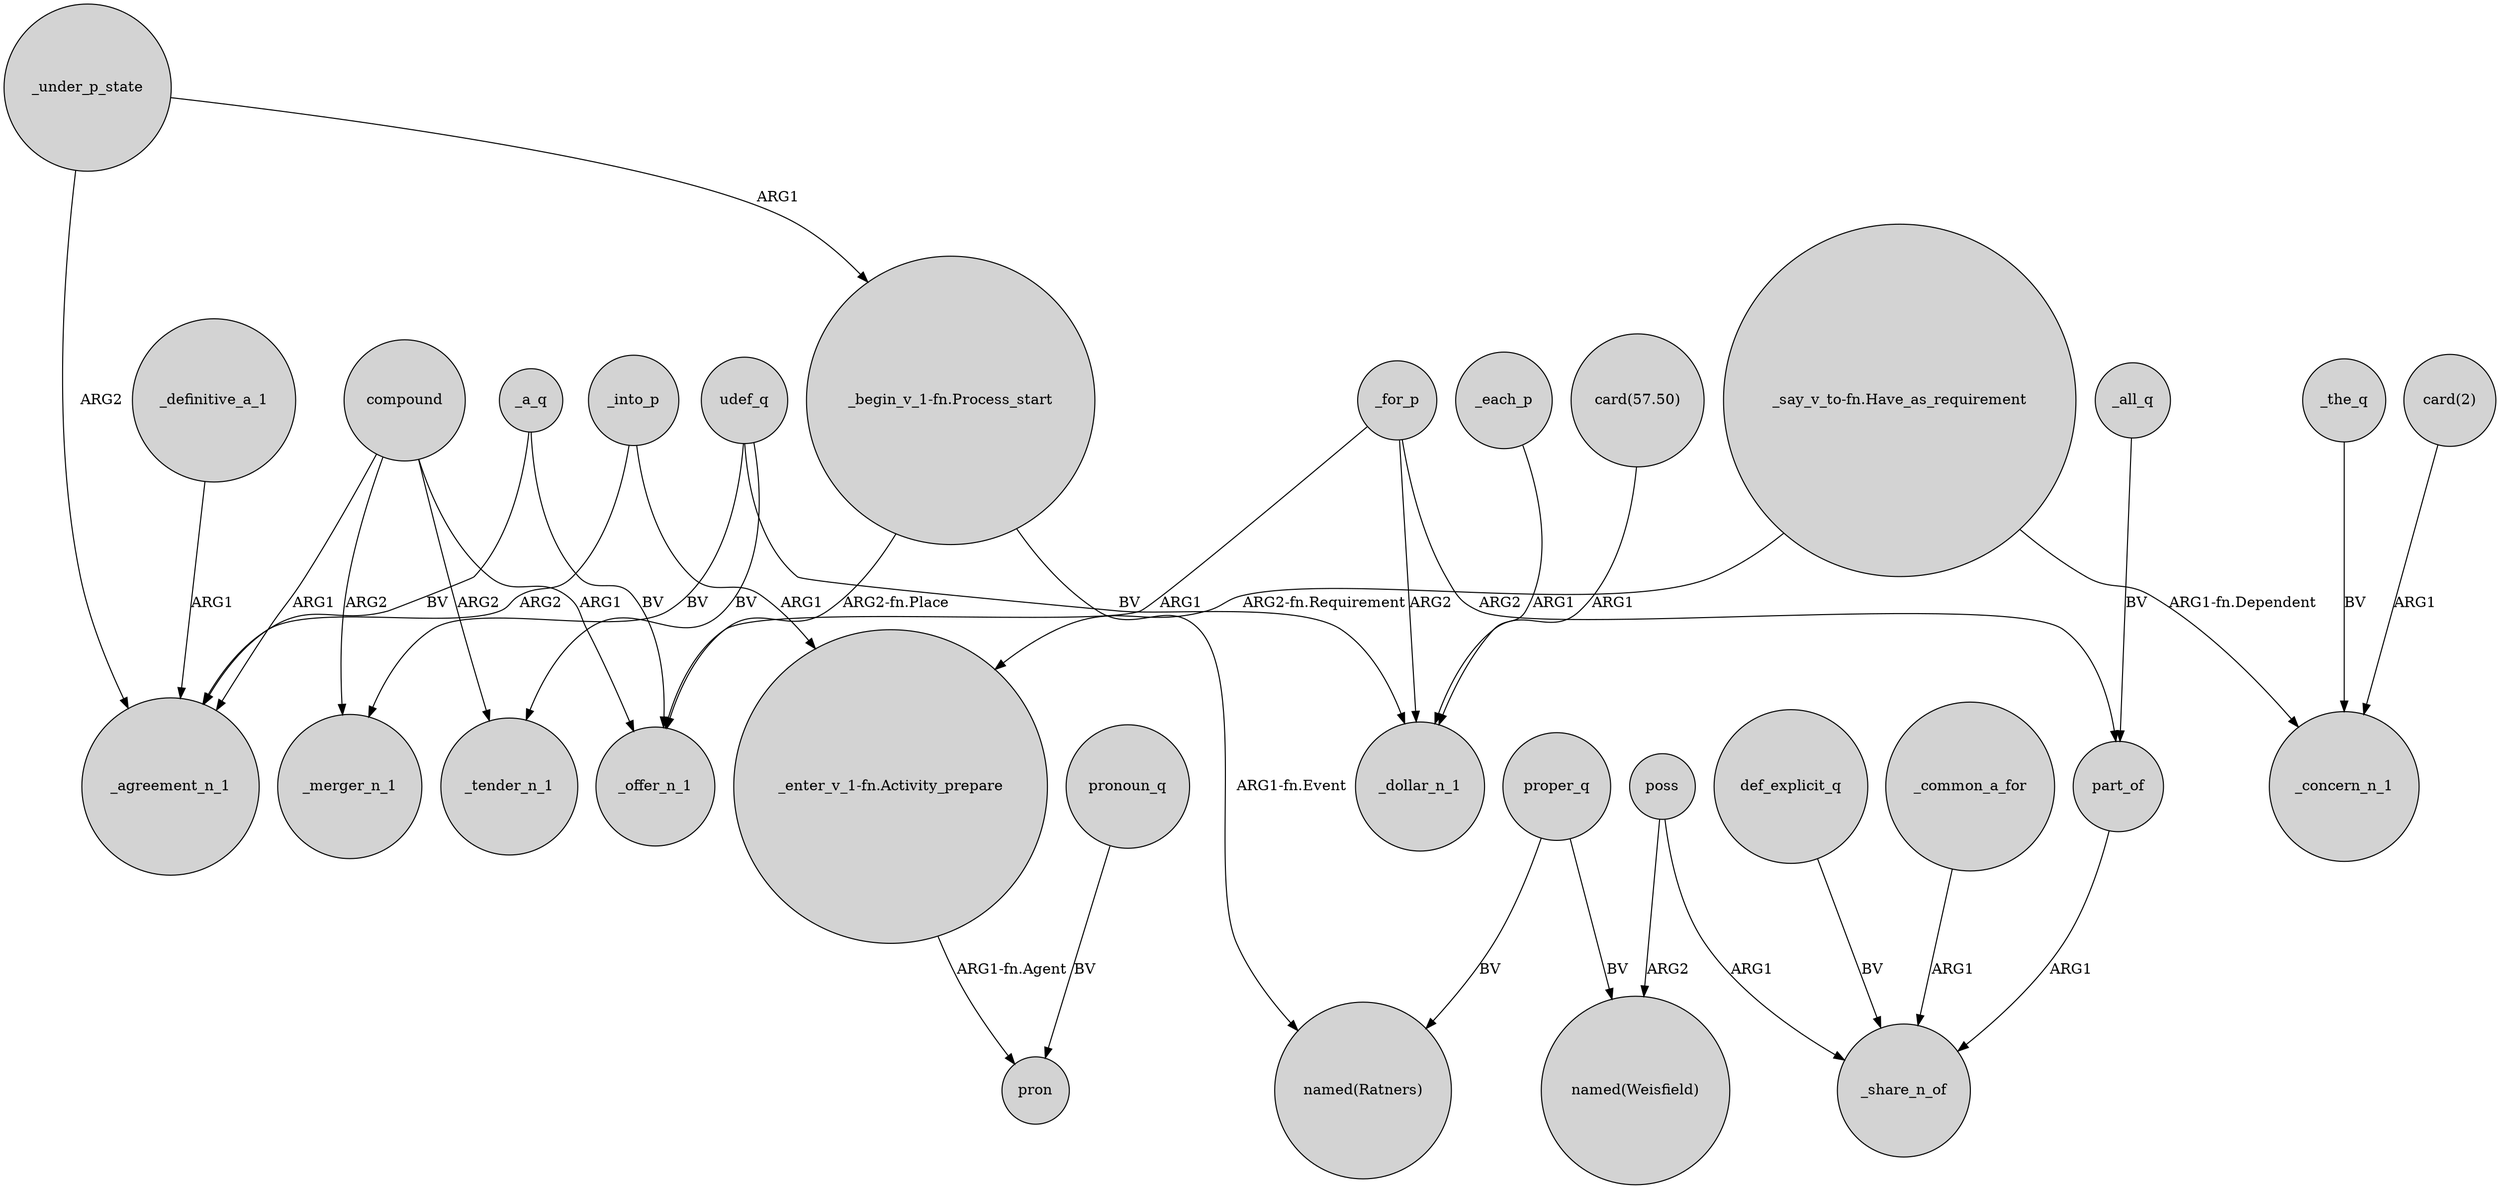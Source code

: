 digraph {
	node [shape=circle style=filled]
	_into_p -> _agreement_n_1 [label=ARG2]
	_for_p -> _dollar_n_1 [label=ARG2]
	_all_q -> part_of [label=BV]
	_into_p -> "_enter_v_1-fn.Activity_prepare" [label=ARG1]
	_the_q -> _concern_n_1 [label=BV]
	"_begin_v_1-fn.Process_start" -> "named(Ratners)" [label="ARG1-fn.Event"]
	poss -> _share_n_of [label=ARG1]
	_definitive_a_1 -> _agreement_n_1 [label=ARG1]
	_for_p -> part_of [label=ARG2]
	part_of -> _share_n_of [label=ARG1]
	udef_q -> _dollar_n_1 [label=BV]
	"card(2)" -> _concern_n_1 [label=ARG1]
	proper_q -> "named(Weisfield)" [label=BV]
	"_begin_v_1-fn.Process_start" -> _offer_n_1 [label="ARG2-fn.Place"]
	compound -> _tender_n_1 [label=ARG2]
	def_explicit_q -> _share_n_of [label=BV]
	_each_p -> _dollar_n_1 [label=ARG1]
	_common_a_for -> _share_n_of [label=ARG1]
	"_say_v_to-fn.Have_as_requirement" -> _concern_n_1 [label="ARG1-fn.Dependent"]
	compound -> _merger_n_1 [label=ARG2]
	_a_q -> _offer_n_1 [label=BV]
	udef_q -> _tender_n_1 [label=BV]
	_under_p_state -> "_begin_v_1-fn.Process_start" [label=ARG1]
	_under_p_state -> _agreement_n_1 [label=ARG2]
	_for_p -> _offer_n_1 [label=ARG1]
	"_say_v_to-fn.Have_as_requirement" -> "_enter_v_1-fn.Activity_prepare" [label="ARG2-fn.Requirement"]
	"card(57.50)" -> _dollar_n_1 [label=ARG1]
	compound -> _agreement_n_1 [label=ARG1]
	proper_q -> "named(Ratners)" [label=BV]
	udef_q -> _merger_n_1 [label=BV]
	pronoun_q -> pron [label=BV]
	compound -> _offer_n_1 [label=ARG1]
	_a_q -> _agreement_n_1 [label=BV]
	poss -> "named(Weisfield)" [label=ARG2]
	"_enter_v_1-fn.Activity_prepare" -> pron [label="ARG1-fn.Agent"]
}
